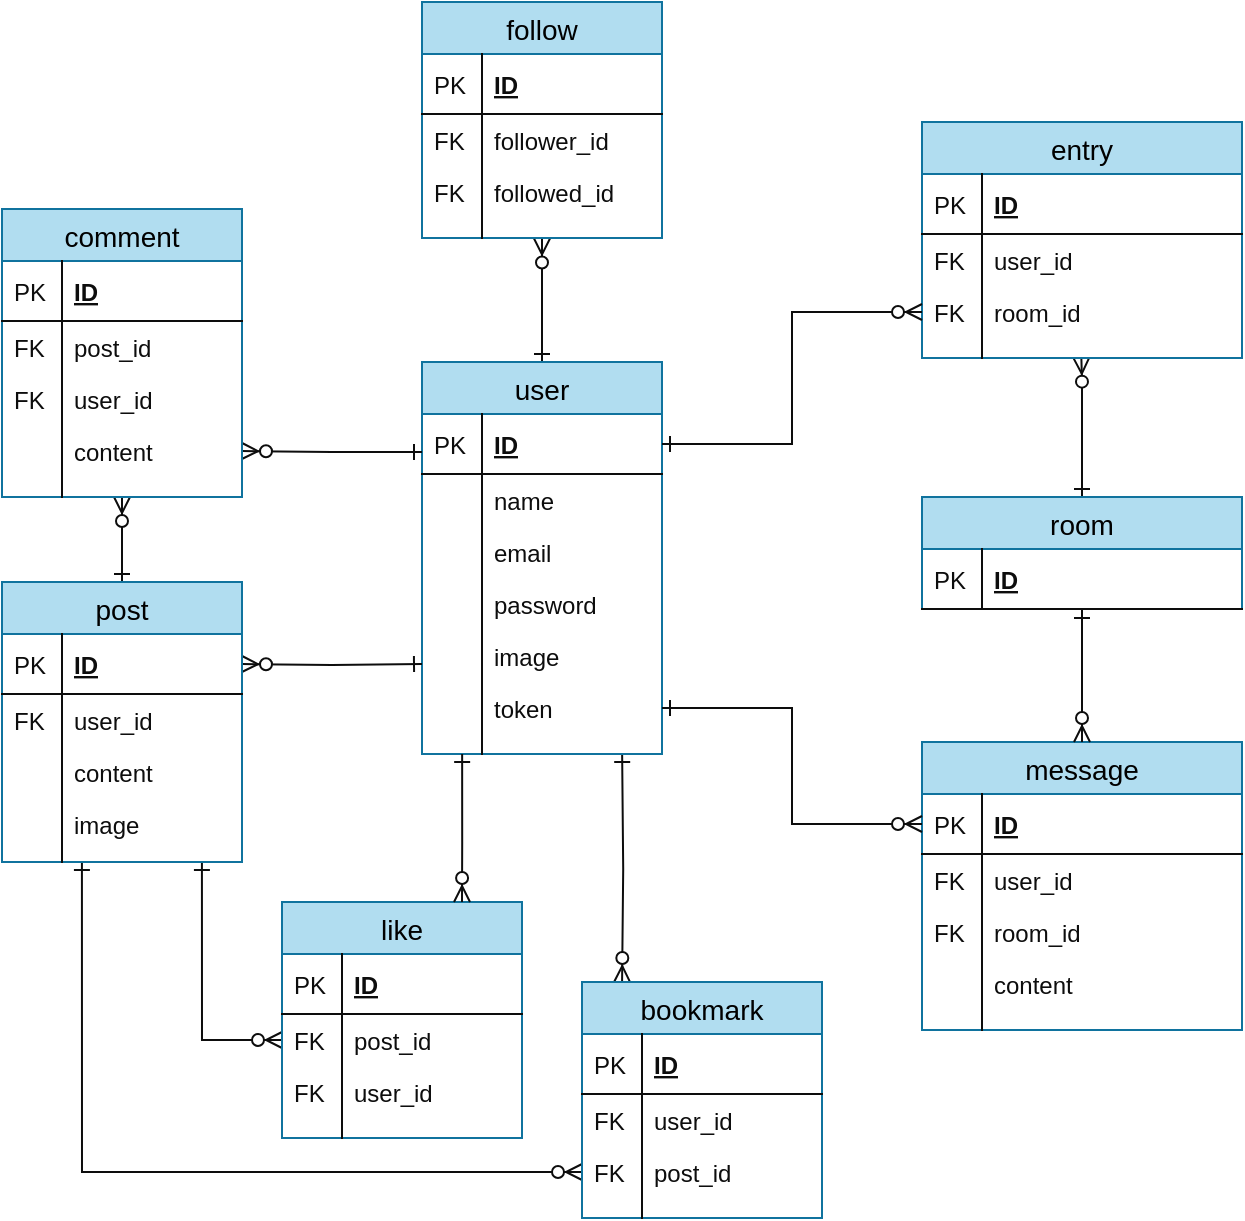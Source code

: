 <mxfile version="13.1.3">
    <diagram id="6hGFLwfOUW9BJ-s0fimq" name="Page-1">
        <mxGraphModel dx="940" dy="745" grid="0" gridSize="10" guides="1" tooltips="1" connect="1" arrows="1" fold="1" page="1" pageScale="1" pageWidth="1169" pageHeight="827" background="#ffffff" math="0" shadow="0">
            <root>
                <mxCell id="0"/>
                <mxCell id="1" parent="0"/>
                <mxCell id="214" style="edgeStyle=orthogonalEdgeStyle;rounded=0;jumpStyle=none;orthogonalLoop=1;jettySize=auto;html=1;shadow=0;startArrow=ERone;startFill=0;endArrow=ERzeroToMany;endFill=1;entryX=0.167;entryY=0;entryDx=0;entryDy=0;entryPerimeter=0;fontColor=#0D0D0D;fillColor=none;labelBackgroundColor=none;strokeColor=#0D0D0D;" parent="1" target="154" edge="1">
                    <mxGeometry relative="1" as="geometry">
                        <mxPoint x="580.0" y="536" as="targetPoint"/>
                        <mxPoint x="580.07" y="486" as="sourcePoint"/>
                        <Array as="points"/>
                    </mxGeometry>
                </mxCell>
                <mxCell id="219" style="edgeStyle=orthogonalEdgeStyle;rounded=0;jumpStyle=none;orthogonalLoop=1;jettySize=auto;html=1;exitX=0.5;exitY=0;exitDx=0;exitDy=0;shadow=0;startArrow=ERone;startFill=0;endArrow=ERzeroToMany;endFill=1;entryX=0.5;entryY=1.023;entryDx=0;entryDy=0;entryPerimeter=0;fontColor=#0D0D0D;fillColor=none;labelBackgroundColor=none;strokeColor=#0D0D0D;" parent="1" source="3" target="170" edge="1">
                    <mxGeometry relative="1" as="geometry">
                        <mxPoint x="539.952" y="200" as="targetPoint"/>
                    </mxGeometry>
                </mxCell>
                <mxCell id="3" value="user" style="swimlane;fontStyle=0;childLayout=stackLayout;horizontal=1;startSize=26;horizontalStack=0;resizeParent=1;resizeParentMax=0;resizeLast=0;collapsible=1;marginBottom=0;align=center;fontSize=14;fillColor=#b1ddf0;labelBackgroundColor=none;strokeColor=#10739e;fontColor=#000000;" parent="1" vertex="1">
                    <mxGeometry x="480" y="290" width="120" height="196" as="geometry"/>
                </mxCell>
                <mxCell id="4" value="ID" style="shape=partialRectangle;top=0;left=0;right=0;bottom=1;align=left;verticalAlign=middle;spacingLeft=34;spacingRight=4;overflow=hidden;rotatable=0;points=[[0,0.5],[1,0.5]];portConstraint=eastwest;dropTarget=0;fontStyle=5;fontSize=12;fillColor=none;labelBackgroundColor=none;strokeColor=#0D0D0D;fontColor=#0D0D0D;" parent="3" vertex="1">
                    <mxGeometry y="26" width="120" height="30" as="geometry"/>
                </mxCell>
                <mxCell id="5" value="PK" style="shape=partialRectangle;top=0;left=0;bottom=0;align=left;verticalAlign=middle;spacingLeft=4;spacingRight=4;overflow=hidden;rotatable=0;points=[];portConstraint=eastwest;part=1;fontSize=12;fillColor=none;labelBackgroundColor=none;strokeColor=#0D0D0D;fontColor=#0D0D0D;" parent="4" vertex="1" connectable="0">
                    <mxGeometry width="30" height="30" as="geometry"/>
                </mxCell>
                <mxCell id="6" value="name" style="shape=partialRectangle;top=0;left=0;right=0;bottom=0;align=left;verticalAlign=top;spacingLeft=34;spacingRight=4;overflow=hidden;rotatable=0;points=[[0,0.5],[1,0.5]];portConstraint=eastwest;dropTarget=0;fontSize=12;fillColor=none;labelBackgroundColor=none;strokeColor=#0D0D0D;fontColor=#0D0D0D;" parent="3" vertex="1">
                    <mxGeometry y="56" width="120" height="26" as="geometry"/>
                </mxCell>
                <mxCell id="7" value="" style="shape=partialRectangle;top=0;left=0;bottom=0;align=left;verticalAlign=top;spacingLeft=4;spacingRight=4;overflow=hidden;rotatable=0;points=[];portConstraint=eastwest;part=1;fontSize=12;fillColor=none;labelBackgroundColor=none;strokeColor=#0D0D0D;fontColor=#0D0D0D;" parent="6" vertex="1" connectable="0">
                    <mxGeometry width="30" height="26" as="geometry"/>
                </mxCell>
                <mxCell id="8" value="email" style="shape=partialRectangle;top=0;left=0;right=0;bottom=0;align=left;verticalAlign=top;spacingLeft=34;spacingRight=4;overflow=hidden;rotatable=0;points=[[0,0.5],[1,0.5]];portConstraint=eastwest;dropTarget=0;fontSize=12;fillColor=none;labelBackgroundColor=none;strokeColor=#0D0D0D;fontColor=#0D0D0D;" parent="3" vertex="1">
                    <mxGeometry y="82" width="120" height="26" as="geometry"/>
                </mxCell>
                <mxCell id="9" value="" style="shape=partialRectangle;top=0;left=0;bottom=0;align=left;verticalAlign=top;spacingLeft=4;spacingRight=4;overflow=hidden;rotatable=0;points=[];portConstraint=eastwest;part=1;fontSize=12;fillColor=none;labelBackgroundColor=none;strokeColor=#0D0D0D;fontColor=#0D0D0D;" parent="8" vertex="1" connectable="0">
                    <mxGeometry width="30" height="26" as="geometry"/>
                </mxCell>
                <mxCell id="10" value="password" style="shape=partialRectangle;top=0;left=0;right=0;bottom=0;align=left;verticalAlign=top;spacingLeft=34;spacingRight=4;overflow=hidden;rotatable=0;points=[[0,0.5],[1,0.5]];portConstraint=eastwest;dropTarget=0;fontSize=12;fillColor=none;labelBackgroundColor=none;strokeColor=#0D0D0D;fontColor=#0D0D0D;" parent="3" vertex="1">
                    <mxGeometry y="108" width="120" height="26" as="geometry"/>
                </mxCell>
                <mxCell id="11" value="" style="shape=partialRectangle;top=0;left=0;bottom=0;align=left;verticalAlign=top;spacingLeft=4;spacingRight=4;overflow=hidden;rotatable=0;points=[];portConstraint=eastwest;part=1;fontSize=12;fillColor=none;labelBackgroundColor=none;strokeColor=#0D0D0D;fontColor=#0D0D0D;" parent="10" vertex="1" connectable="0">
                    <mxGeometry width="30" height="26" as="geometry"/>
                </mxCell>
                <mxCell id="34" value="image" style="shape=partialRectangle;top=0;left=0;right=0;bottom=0;align=left;verticalAlign=top;spacingLeft=34;spacingRight=4;overflow=hidden;rotatable=0;points=[[0,0.5],[1,0.5]];portConstraint=eastwest;dropTarget=0;fontSize=12;fillColor=none;labelBackgroundColor=none;strokeColor=#0D0D0D;fontColor=#0D0D0D;" parent="3" vertex="1">
                    <mxGeometry y="134" width="120" height="26" as="geometry"/>
                </mxCell>
                <mxCell id="35" value="" style="shape=partialRectangle;top=0;left=0;bottom=0;align=left;verticalAlign=top;spacingLeft=4;spacingRight=4;overflow=hidden;rotatable=0;points=[];portConstraint=eastwest;part=1;fontSize=12;fillColor=none;labelBackgroundColor=none;strokeColor=#0D0D0D;fontColor=#0D0D0D;" parent="34" vertex="1" connectable="0">
                    <mxGeometry width="30" height="26" as="geometry"/>
                </mxCell>
                <mxCell id="36" value="token" style="shape=partialRectangle;top=0;left=0;right=0;bottom=0;align=left;verticalAlign=top;spacingLeft=34;spacingRight=4;overflow=hidden;rotatable=0;points=[[0,0.5],[1,0.5]];portConstraint=eastwest;dropTarget=0;fontSize=12;fillColor=none;labelBackgroundColor=none;strokeColor=#0D0D0D;fontColor=#0D0D0D;" parent="3" vertex="1">
                    <mxGeometry y="160" width="120" height="26" as="geometry"/>
                </mxCell>
                <mxCell id="37" value="" style="shape=partialRectangle;top=0;left=0;bottom=0;align=left;verticalAlign=top;spacingLeft=4;spacingRight=4;overflow=hidden;rotatable=0;points=[];portConstraint=eastwest;part=1;fontSize=12;fillColor=none;labelBackgroundColor=none;strokeColor=#0D0D0D;fontColor=#0D0D0D;" parent="36" vertex="1" connectable="0">
                    <mxGeometry width="30" height="26" as="geometry"/>
                </mxCell>
                <mxCell id="12" value="" style="shape=partialRectangle;top=0;left=0;right=0;bottom=0;align=left;verticalAlign=top;spacingLeft=34;spacingRight=4;overflow=hidden;rotatable=0;points=[[0,0.5],[1,0.5]];portConstraint=eastwest;dropTarget=0;fontSize=12;fillColor=none;labelBackgroundColor=none;strokeColor=#0D0D0D;fontColor=#0D0D0D;" parent="3" vertex="1">
                    <mxGeometry y="186" width="120" height="10" as="geometry"/>
                </mxCell>
                <mxCell id="13" value="" style="shape=partialRectangle;top=0;left=0;bottom=0;align=left;verticalAlign=top;spacingLeft=4;spacingRight=4;overflow=hidden;rotatable=0;points=[];portConstraint=eastwest;part=1;fontSize=12;fillColor=none;labelBackgroundColor=none;strokeColor=#0D0D0D;fontColor=#0D0D0D;" parent="12" vertex="1" connectable="0">
                    <mxGeometry width="30" height="10" as="geometry"/>
                </mxCell>
                <mxCell id="207" style="edgeStyle=orthogonalEdgeStyle;rounded=0;jumpStyle=none;orthogonalLoop=1;jettySize=auto;html=1;entryX=1;entryY=0.5;entryDx=0;entryDy=0;shadow=0;startArrow=ERone;startFill=0;endArrow=ERzeroToMany;endFill=1;fontColor=#0D0D0D;fillColor=none;labelBackgroundColor=none;strokeColor=#0D0D0D;" parent="1" target="87" edge="1">
                    <mxGeometry relative="1" as="geometry">
                        <mxPoint x="480" y="441" as="sourcePoint"/>
                    </mxGeometry>
                </mxCell>
                <mxCell id="209" style="edgeStyle=orthogonalEdgeStyle;rounded=0;jumpStyle=none;orthogonalLoop=1;jettySize=auto;html=1;shadow=0;startArrow=ERone;startFill=0;endArrow=ERzeroToMany;endFill=1;entryX=1;entryY=0.5;entryDx=0;entryDy=0;fontColor=#0D0D0D;fillColor=none;labelBackgroundColor=none;strokeColor=#0D0D0D;" parent="1" target="225" edge="1">
                    <mxGeometry relative="1" as="geometry">
                        <mxPoint x="480" y="335" as="sourcePoint"/>
                        <mxPoint x="420" y="335" as="targetPoint"/>
                        <Array as="points">
                            <mxPoint x="435" y="335"/>
                        </Array>
                    </mxGeometry>
                </mxCell>
                <mxCell id="211" style="edgeStyle=orthogonalEdgeStyle;rounded=0;jumpStyle=none;orthogonalLoop=1;jettySize=auto;html=1;shadow=0;startArrow=ERone;startFill=0;endArrow=ERzeroToMany;endFill=1;exitX=0.833;exitY=1;exitDx=0;exitDy=0;exitPerimeter=0;fontColor=#0D0D0D;fillColor=none;labelBackgroundColor=none;strokeColor=#0D0D0D;" parent="1" source="95" target="148" edge="1">
                    <mxGeometry relative="1" as="geometry">
                        <mxPoint x="350.0" y="550" as="sourcePoint"/>
                        <mxPoint x="402" y="639" as="targetPoint"/>
                        <Array as="points">
                            <mxPoint x="370" y="629"/>
                        </Array>
                    </mxGeometry>
                </mxCell>
                <mxCell id="212" style="edgeStyle=orthogonalEdgeStyle;rounded=0;jumpStyle=none;orthogonalLoop=1;jettySize=auto;html=1;shadow=0;startArrow=ERone;startFill=0;endArrow=ERzeroToMany;endFill=1;exitX=0.333;exitY=1;exitDx=0;exitDy=0;exitPerimeter=0;fontColor=#0D0D0D;fillColor=none;labelBackgroundColor=none;strokeColor=#0D0D0D;" parent="1" source="95" target="157" edge="1">
                    <mxGeometry relative="1" as="geometry">
                        <mxPoint x="260.0" y="540" as="sourcePoint"/>
                        <mxPoint x="260" y="750" as="targetPoint"/>
                        <Array as="points">
                            <mxPoint x="310" y="695"/>
                        </Array>
                    </mxGeometry>
                </mxCell>
                <mxCell id="154" value="bookmark" style="swimlane;fontStyle=0;childLayout=stackLayout;horizontal=1;startSize=26;horizontalStack=0;resizeParent=1;resizeParentMax=0;resizeLast=0;collapsible=1;marginBottom=0;align=center;fontSize=14;fillColor=#b1ddf0;labelBackgroundColor=none;strokeColor=#10739e;fontColor=#000000;" parent="1" vertex="1">
                    <mxGeometry x="560" y="600" width="120" height="118" as="geometry"/>
                </mxCell>
                <mxCell id="155" value="ID" style="shape=partialRectangle;top=0;left=0;right=0;bottom=1;align=left;verticalAlign=middle;spacingLeft=34;spacingRight=4;overflow=hidden;rotatable=0;points=[[0,0.5],[1,0.5]];portConstraint=eastwest;dropTarget=0;fontStyle=5;fontSize=12;fillColor=none;labelBackgroundColor=none;strokeColor=#0D0D0D;fontColor=#0D0D0D;" parent="154" vertex="1">
                    <mxGeometry y="26" width="120" height="30" as="geometry"/>
                </mxCell>
                <mxCell id="156" value="PK" style="shape=partialRectangle;top=0;left=0;bottom=0;align=left;verticalAlign=middle;spacingLeft=4;spacingRight=4;overflow=hidden;rotatable=0;points=[];portConstraint=eastwest;part=1;fontSize=12;fillColor=none;labelBackgroundColor=none;strokeColor=#0D0D0D;fontColor=#0D0D0D;" parent="155" vertex="1" connectable="0">
                    <mxGeometry width="30" height="30" as="geometry"/>
                </mxCell>
                <mxCell id="159" value="user_id" style="shape=partialRectangle;top=0;left=0;right=0;bottom=0;align=left;verticalAlign=top;spacingLeft=34;spacingRight=4;overflow=hidden;rotatable=0;points=[[0,0.5],[1,0.5]];portConstraint=eastwest;dropTarget=0;fontSize=12;fillColor=none;labelBackgroundColor=none;strokeColor=#0D0D0D;fontColor=#0D0D0D;" parent="154" vertex="1">
                    <mxGeometry y="56" width="120" height="26" as="geometry"/>
                </mxCell>
                <mxCell id="160" value="FK" style="shape=partialRectangle;top=0;left=0;bottom=0;align=left;verticalAlign=top;spacingLeft=4;spacingRight=4;overflow=hidden;rotatable=0;points=[];portConstraint=eastwest;part=1;fontSize=12;fillColor=none;labelBackgroundColor=none;strokeColor=#0D0D0D;fontColor=#0D0D0D;" parent="159" vertex="1" connectable="0">
                    <mxGeometry width="30" height="26" as="geometry"/>
                </mxCell>
                <mxCell id="157" value="post_id" style="shape=partialRectangle;top=0;left=0;right=0;bottom=0;align=left;verticalAlign=top;spacingLeft=34;spacingRight=4;overflow=hidden;rotatable=0;points=[[0,0.5],[1,0.5]];portConstraint=eastwest;dropTarget=0;fontSize=12;fillColor=none;labelBackgroundColor=none;strokeColor=#0D0D0D;fontColor=#0D0D0D;" parent="154" vertex="1">
                    <mxGeometry y="82" width="120" height="26" as="geometry"/>
                </mxCell>
                <mxCell id="158" value="FK" style="shape=partialRectangle;top=0;left=0;bottom=0;align=left;verticalAlign=top;spacingLeft=4;spacingRight=4;overflow=hidden;rotatable=0;points=[];portConstraint=eastwest;part=1;fontSize=12;fillColor=none;labelBackgroundColor=none;strokeColor=#0D0D0D;fontColor=#0D0D0D;" parent="157" vertex="1" connectable="0">
                    <mxGeometry width="30" height="26" as="geometry"/>
                </mxCell>
                <mxCell id="161" value="" style="shape=partialRectangle;top=0;left=0;right=0;bottom=0;align=left;verticalAlign=top;spacingLeft=34;spacingRight=4;overflow=hidden;rotatable=0;points=[[0,0.5],[1,0.5]];portConstraint=eastwest;dropTarget=0;fontSize=12;fillColor=none;labelBackgroundColor=none;strokeColor=#0D0D0D;fontColor=#0D0D0D;" parent="154" vertex="1">
                    <mxGeometry y="108" width="120" height="10" as="geometry"/>
                </mxCell>
                <mxCell id="162" value="" style="shape=partialRectangle;top=0;left=0;bottom=0;align=left;verticalAlign=top;spacingLeft=4;spacingRight=4;overflow=hidden;rotatable=0;points=[];portConstraint=eastwest;part=1;fontSize=12;fillColor=none;labelBackgroundColor=none;strokeColor=#0D0D0D;fontColor=#0D0D0D;" parent="161" vertex="1" connectable="0">
                    <mxGeometry width="30" height="10" as="geometry"/>
                </mxCell>
                <mxCell id="145" value="like" style="swimlane;fontStyle=0;childLayout=stackLayout;horizontal=1;startSize=26;horizontalStack=0;resizeParent=1;resizeParentMax=0;resizeLast=0;collapsible=1;marginBottom=0;align=center;fontSize=14;fillColor=#b1ddf0;labelBackgroundColor=none;strokeColor=#10739e;fontColor=#000000;" parent="1" vertex="1">
                    <mxGeometry x="410" y="560" width="120" height="118" as="geometry"/>
                </mxCell>
                <mxCell id="146" value="ID" style="shape=partialRectangle;top=0;left=0;right=0;bottom=1;align=left;verticalAlign=middle;spacingLeft=34;spacingRight=4;overflow=hidden;rotatable=0;points=[[0,0.5],[1,0.5]];portConstraint=eastwest;dropTarget=0;fontStyle=5;fontSize=12;fillColor=none;labelBackgroundColor=none;strokeColor=#0D0D0D;fontColor=#0D0D0D;" parent="145" vertex="1">
                    <mxGeometry y="26" width="120" height="30" as="geometry"/>
                </mxCell>
                <mxCell id="147" value="PK" style="shape=partialRectangle;top=0;left=0;bottom=0;align=left;verticalAlign=middle;spacingLeft=4;spacingRight=4;overflow=hidden;rotatable=0;points=[];portConstraint=eastwest;part=1;fontSize=12;fillColor=none;labelBackgroundColor=none;strokeColor=#0D0D0D;fontColor=#0D0D0D;" parent="146" vertex="1" connectable="0">
                    <mxGeometry width="30" height="30" as="geometry"/>
                </mxCell>
                <mxCell id="148" value="post_id" style="shape=partialRectangle;top=0;left=0;right=0;bottom=0;align=left;verticalAlign=top;spacingLeft=34;spacingRight=4;overflow=hidden;rotatable=0;points=[[0,0.5],[1,0.5]];portConstraint=eastwest;dropTarget=0;fontSize=12;fillColor=none;labelBackgroundColor=none;strokeColor=#0D0D0D;fontColor=#0D0D0D;" parent="145" vertex="1">
                    <mxGeometry y="56" width="120" height="26" as="geometry"/>
                </mxCell>
                <mxCell id="149" value="FK" style="shape=partialRectangle;top=0;left=0;bottom=0;align=left;verticalAlign=top;spacingLeft=4;spacingRight=4;overflow=hidden;rotatable=0;points=[];portConstraint=eastwest;part=1;fontSize=12;fillColor=none;labelBackgroundColor=none;strokeColor=#0D0D0D;fontColor=#0D0D0D;" parent="148" vertex="1" connectable="0">
                    <mxGeometry width="30" height="26" as="geometry"/>
                </mxCell>
                <mxCell id="150" value="user_id" style="shape=partialRectangle;top=0;left=0;right=0;bottom=0;align=left;verticalAlign=top;spacingLeft=34;spacingRight=4;overflow=hidden;rotatable=0;points=[[0,0.5],[1,0.5]];portConstraint=eastwest;dropTarget=0;fontSize=12;fillColor=none;labelBackgroundColor=none;strokeColor=#0D0D0D;fontColor=#0D0D0D;" parent="145" vertex="1">
                    <mxGeometry y="82" width="120" height="26" as="geometry"/>
                </mxCell>
                <mxCell id="151" value="FK" style="shape=partialRectangle;top=0;left=0;bottom=0;align=left;verticalAlign=top;spacingLeft=4;spacingRight=4;overflow=hidden;rotatable=0;points=[];portConstraint=eastwest;part=1;fontSize=12;fillColor=none;labelBackgroundColor=none;strokeColor=#0D0D0D;fontColor=#0D0D0D;" parent="150" vertex="1" connectable="0">
                    <mxGeometry width="30" height="26" as="geometry"/>
                </mxCell>
                <mxCell id="152" value="" style="shape=partialRectangle;top=0;left=0;right=0;bottom=0;align=left;verticalAlign=top;spacingLeft=34;spacingRight=4;overflow=hidden;rotatable=0;points=[[0,0.5],[1,0.5]];portConstraint=eastwest;dropTarget=0;fontSize=12;fillColor=none;labelBackgroundColor=none;strokeColor=#0D0D0D;fontColor=#0D0D0D;" parent="145" vertex="1">
                    <mxGeometry y="108" width="120" height="10" as="geometry"/>
                </mxCell>
                <mxCell id="153" value="" style="shape=partialRectangle;top=0;left=0;bottom=0;align=left;verticalAlign=top;spacingLeft=4;spacingRight=4;overflow=hidden;rotatable=0;points=[];portConstraint=eastwest;part=1;fontSize=12;fillColor=none;labelBackgroundColor=none;strokeColor=#0D0D0D;fontColor=#0D0D0D;" parent="152" vertex="1" connectable="0">
                    <mxGeometry width="30" height="10" as="geometry"/>
                </mxCell>
                <mxCell id="215" style="edgeStyle=orthogonalEdgeStyle;rounded=0;jumpStyle=none;orthogonalLoop=1;jettySize=auto;html=1;exitX=0.5;exitY=1;exitDx=0;exitDy=0;shadow=0;startArrow=ERone;startFill=0;endArrow=ERzeroToMany;endFill=1;fontColor=#0D0D0D;fillColor=none;labelBackgroundColor=none;strokeColor=#0D0D0D;" parent="1" edge="1">
                    <mxGeometry relative="1" as="geometry">
                        <mxPoint x="500.0" y="560" as="targetPoint"/>
                        <mxPoint x="500.07" y="486" as="sourcePoint"/>
                        <Array as="points">
                            <mxPoint x="500.07" y="530"/>
                            <mxPoint x="500.07" y="530"/>
                        </Array>
                    </mxGeometry>
                </mxCell>
                <mxCell id="220" style="edgeStyle=orthogonalEdgeStyle;rounded=0;jumpStyle=none;orthogonalLoop=1;jettySize=auto;html=1;exitX=0.5;exitY=0;exitDx=0;exitDy=0;entryX=0.5;entryY=1;entryDx=0;entryDy=0;shadow=0;startArrow=ERone;startFill=0;endArrow=ERzeroToMany;endFill=1;fontColor=#0D0D0D;fillColor=none;labelBackgroundColor=none;strokeColor=#0D0D0D;" parent="1" source="86" target="132" edge="1">
                    <mxGeometry relative="1" as="geometry"/>
                </mxCell>
                <mxCell id="86" value="post" style="swimlane;fontStyle=0;childLayout=stackLayout;horizontal=1;startSize=26;horizontalStack=0;resizeParent=1;resizeParentMax=0;resizeLast=0;collapsible=1;marginBottom=0;align=center;fontSize=14;fillColor=#b1ddf0;labelBackgroundColor=none;strokeColor=#10739e;fontColor=#000000;" parent="1" vertex="1">
                    <mxGeometry x="270" y="400" width="120" height="140" as="geometry"/>
                </mxCell>
                <mxCell id="87" value="ID" style="shape=partialRectangle;top=0;left=0;right=0;bottom=1;align=left;verticalAlign=middle;spacingLeft=34;spacingRight=4;overflow=hidden;rotatable=0;points=[[0,0.5],[1,0.5]];portConstraint=eastwest;dropTarget=0;fontStyle=5;fontSize=12;fillColor=none;labelBackgroundColor=none;strokeColor=#0D0D0D;fontColor=#0D0D0D;" parent="86" vertex="1">
                    <mxGeometry y="26" width="120" height="30" as="geometry"/>
                </mxCell>
                <mxCell id="88" value="PK" style="shape=partialRectangle;top=0;left=0;bottom=0;align=left;verticalAlign=middle;spacingLeft=4;spacingRight=4;overflow=hidden;rotatable=0;points=[];portConstraint=eastwest;part=1;fontSize=12;fillColor=none;labelBackgroundColor=none;strokeColor=#0D0D0D;fontColor=#0D0D0D;" parent="87" vertex="1" connectable="0">
                    <mxGeometry width="30" height="30" as="geometry"/>
                </mxCell>
                <mxCell id="91" value="user_id" style="shape=partialRectangle;top=0;left=0;right=0;bottom=0;align=left;verticalAlign=top;spacingLeft=34;spacingRight=4;overflow=hidden;rotatable=0;points=[[0,0.5],[1,0.5]];portConstraint=eastwest;dropTarget=0;fontSize=12;fillColor=none;labelBackgroundColor=none;strokeColor=#0D0D0D;fontColor=#0D0D0D;" parent="86" vertex="1">
                    <mxGeometry y="56" width="120" height="26" as="geometry"/>
                </mxCell>
                <mxCell id="92" value="FK" style="shape=partialRectangle;top=0;left=0;bottom=0;align=left;verticalAlign=top;spacingLeft=4;spacingRight=4;overflow=hidden;rotatable=0;points=[];portConstraint=eastwest;part=1;fontSize=12;fillColor=none;labelBackgroundColor=none;strokeColor=#0D0D0D;fontColor=#0D0D0D;" parent="91" vertex="1" connectable="0">
                    <mxGeometry width="30" height="26" as="geometry"/>
                </mxCell>
                <mxCell id="141" value="content" style="shape=partialRectangle;top=0;left=0;right=0;bottom=0;align=left;verticalAlign=top;spacingLeft=34;spacingRight=4;overflow=hidden;rotatable=0;points=[[0,0.5],[1,0.5]];portConstraint=eastwest;dropTarget=0;fontSize=12;fillColor=none;labelBackgroundColor=none;strokeColor=#0D0D0D;fontColor=#0D0D0D;" parent="86" vertex="1">
                    <mxGeometry y="82" width="120" height="26" as="geometry"/>
                </mxCell>
                <mxCell id="142" value="" style="shape=partialRectangle;top=0;left=0;bottom=0;align=left;verticalAlign=top;spacingLeft=4;spacingRight=4;overflow=hidden;rotatable=0;points=[];portConstraint=eastwest;part=1;fontSize=12;fillColor=none;labelBackgroundColor=none;strokeColor=#0D0D0D;fontColor=#0D0D0D;" parent="141" vertex="1" connectable="0">
                    <mxGeometry width="30" height="26" as="geometry"/>
                </mxCell>
                <mxCell id="89" value="image" style="shape=partialRectangle;top=0;left=0;right=0;bottom=0;align=left;verticalAlign=top;spacingLeft=34;spacingRight=4;overflow=hidden;rotatable=0;points=[[0,0.5],[1,0.5]];portConstraint=eastwest;dropTarget=0;fontSize=12;fillColor=none;labelBackgroundColor=none;strokeColor=#0D0D0D;fontColor=#0D0D0D;" parent="86" vertex="1">
                    <mxGeometry y="108" width="120" height="26" as="geometry"/>
                </mxCell>
                <mxCell id="90" value="" style="shape=partialRectangle;top=0;left=0;bottom=0;align=left;verticalAlign=top;spacingLeft=4;spacingRight=4;overflow=hidden;rotatable=0;points=[];portConstraint=eastwest;part=1;fontSize=12;fillColor=none;labelBackgroundColor=none;strokeColor=#0D0D0D;fontColor=#0D0D0D;" parent="89" vertex="1" connectable="0">
                    <mxGeometry width="30" height="26" as="geometry"/>
                </mxCell>
                <mxCell id="95" value="" style="shape=partialRectangle;top=0;left=0;right=0;bottom=0;align=left;verticalAlign=top;spacingLeft=34;spacingRight=4;overflow=hidden;rotatable=0;points=[[0,0.5],[1,0.5]];portConstraint=eastwest;dropTarget=0;fontSize=12;fillColor=none;labelBackgroundColor=none;strokeColor=#0D0D0D;fontColor=#0D0D0D;" parent="86" vertex="1">
                    <mxGeometry y="134" width="120" height="6" as="geometry"/>
                </mxCell>
                <mxCell id="96" value="" style="shape=partialRectangle;top=0;left=0;bottom=0;align=left;verticalAlign=top;spacingLeft=4;spacingRight=4;overflow=hidden;rotatable=0;points=[];portConstraint=eastwest;part=1;fontSize=12;fillColor=none;labelBackgroundColor=none;strokeColor=#0D0D0D;fontColor=#0D0D0D;" parent="95" vertex="1" connectable="0">
                    <mxGeometry width="30" height="6" as="geometry"/>
                </mxCell>
                <mxCell id="221" style="edgeStyle=orthogonalEdgeStyle;rounded=0;jumpStyle=none;orthogonalLoop=1;jettySize=auto;html=1;shadow=0;startArrow=ERone;startFill=0;endArrow=ERzeroToMany;endFill=1;entryX=0.498;entryY=0.983;entryDx=0;entryDy=0;entryPerimeter=0;fontColor=#0D0D0D;fillColor=none;labelBackgroundColor=none;strokeColor=#0D0D0D;" parent="1" source="75" target="62" edge="1">
                    <mxGeometry relative="1" as="geometry">
                        <mxPoint x="810" y="290" as="targetPoint"/>
                        <Array as="points">
                            <mxPoint x="810" y="300"/>
                            <mxPoint x="810" y="300"/>
                        </Array>
                    </mxGeometry>
                </mxCell>
                <mxCell id="53" value="entry" style="swimlane;fontStyle=0;childLayout=stackLayout;horizontal=1;startSize=26;horizontalStack=0;resizeParent=1;resizeParentMax=0;resizeLast=0;collapsible=1;marginBottom=0;align=center;fontSize=14;fillColor=#b1ddf0;labelBackgroundColor=none;strokeColor=#10739e;fontColor=#000000;" parent="1" vertex="1">
                    <mxGeometry x="730" y="170" width="160" height="118" as="geometry"/>
                </mxCell>
                <mxCell id="54" value="ID" style="shape=partialRectangle;top=0;left=0;right=0;bottom=1;align=left;verticalAlign=middle;spacingLeft=34;spacingRight=4;overflow=hidden;rotatable=0;points=[[0,0.5],[1,0.5]];portConstraint=eastwest;dropTarget=0;fontStyle=5;fontSize=12;fillColor=none;labelBackgroundColor=none;strokeColor=#0D0D0D;fontColor=#0D0D0D;" parent="53" vertex="1">
                    <mxGeometry y="26" width="160" height="30" as="geometry"/>
                </mxCell>
                <mxCell id="55" value="PK" style="shape=partialRectangle;top=0;left=0;bottom=0;align=left;verticalAlign=middle;spacingLeft=4;spacingRight=4;overflow=hidden;rotatable=0;points=[];portConstraint=eastwest;part=1;fontSize=12;fillColor=none;labelBackgroundColor=none;strokeColor=#0D0D0D;fontColor=#0D0D0D;" parent="54" vertex="1" connectable="0">
                    <mxGeometry width="30" height="30" as="geometry"/>
                </mxCell>
                <mxCell id="56" value="user_id" style="shape=partialRectangle;top=0;left=0;right=0;bottom=0;align=left;verticalAlign=top;spacingLeft=34;spacingRight=4;overflow=hidden;rotatable=0;points=[[0,0.5],[1,0.5]];portConstraint=eastwest;dropTarget=0;fontSize=12;fillColor=none;labelBackgroundColor=none;strokeColor=#0D0D0D;fontColor=#0D0D0D;" parent="53" vertex="1">
                    <mxGeometry y="56" width="160" height="26" as="geometry"/>
                </mxCell>
                <mxCell id="57" value="FK" style="shape=partialRectangle;top=0;left=0;bottom=0;align=left;verticalAlign=top;spacingLeft=4;spacingRight=4;overflow=hidden;rotatable=0;points=[];portConstraint=eastwest;part=1;fontSize=12;fillColor=none;labelBackgroundColor=none;strokeColor=#0D0D0D;fontColor=#0D0D0D;" parent="56" vertex="1" connectable="0">
                    <mxGeometry width="30" height="26" as="geometry"/>
                </mxCell>
                <mxCell id="58" value="room_id" style="shape=partialRectangle;top=0;left=0;right=0;bottom=0;align=left;verticalAlign=top;spacingLeft=34;spacingRight=4;overflow=hidden;rotatable=0;points=[[0,0.5],[1,0.5]];portConstraint=eastwest;dropTarget=0;fontSize=12;fillColor=none;labelBackgroundColor=none;strokeColor=#0D0D0D;fontColor=#0D0D0D;" parent="53" vertex="1">
                    <mxGeometry y="82" width="160" height="26" as="geometry"/>
                </mxCell>
                <mxCell id="59" value="FK" style="shape=partialRectangle;top=0;left=0;bottom=0;align=left;verticalAlign=top;spacingLeft=4;spacingRight=4;overflow=hidden;rotatable=0;points=[];portConstraint=eastwest;part=1;fontSize=12;fillColor=none;labelBackgroundColor=none;strokeColor=#0D0D0D;fontColor=#0D0D0D;" parent="58" vertex="1" connectable="0">
                    <mxGeometry width="30" height="26" as="geometry"/>
                </mxCell>
                <mxCell id="62" value="" style="shape=partialRectangle;top=0;left=0;right=0;bottom=0;align=left;verticalAlign=top;spacingLeft=34;spacingRight=4;overflow=hidden;rotatable=0;points=[[0,0.5],[1,0.5]];portConstraint=eastwest;dropTarget=0;fontSize=12;fillColor=none;labelBackgroundColor=none;strokeColor=#0D0D0D;fontColor=#0D0D0D;" parent="53" vertex="1">
                    <mxGeometry y="108" width="160" height="10" as="geometry"/>
                </mxCell>
                <mxCell id="63" value="" style="shape=partialRectangle;top=0;left=0;bottom=0;align=left;verticalAlign=top;spacingLeft=4;spacingRight=4;overflow=hidden;rotatable=0;points=[];portConstraint=eastwest;part=1;fontSize=12;fillColor=none;labelBackgroundColor=none;strokeColor=#0D0D0D;fontColor=#0D0D0D;" parent="62" vertex="1" connectable="0">
                    <mxGeometry width="30" height="10" as="geometry"/>
                </mxCell>
                <mxCell id="64" value="message" style="swimlane;fontStyle=0;childLayout=stackLayout;horizontal=1;startSize=26;horizontalStack=0;resizeParent=1;resizeParentMax=0;resizeLast=0;collapsible=1;marginBottom=0;align=center;fontSize=14;fillColor=#b1ddf0;labelBackgroundColor=none;strokeColor=#10739e;fontColor=#000000;" parent="1" vertex="1">
                    <mxGeometry x="730" y="480" width="160" height="144" as="geometry"/>
                </mxCell>
                <mxCell id="65" value="ID" style="shape=partialRectangle;top=0;left=0;right=0;bottom=1;align=left;verticalAlign=middle;spacingLeft=34;spacingRight=4;overflow=hidden;rotatable=0;points=[[0,0.5],[1,0.5]];portConstraint=eastwest;dropTarget=0;fontStyle=5;fontSize=12;fillColor=none;labelBackgroundColor=none;strokeColor=#0D0D0D;fontColor=#0D0D0D;" parent="64" vertex="1">
                    <mxGeometry y="26" width="160" height="30" as="geometry"/>
                </mxCell>
                <mxCell id="66" value="PK" style="shape=partialRectangle;top=0;left=0;bottom=0;align=left;verticalAlign=middle;spacingLeft=4;spacingRight=4;overflow=hidden;rotatable=0;points=[];portConstraint=eastwest;part=1;fontSize=12;fillColor=none;labelBackgroundColor=none;strokeColor=#0D0D0D;fontColor=#0D0D0D;" parent="65" vertex="1" connectable="0">
                    <mxGeometry width="30" height="30" as="geometry"/>
                </mxCell>
                <mxCell id="67" value="user_id" style="shape=partialRectangle;top=0;left=0;right=0;bottom=0;align=left;verticalAlign=top;spacingLeft=34;spacingRight=4;overflow=hidden;rotatable=0;points=[[0,0.5],[1,0.5]];portConstraint=eastwest;dropTarget=0;fontSize=12;fillColor=none;labelBackgroundColor=none;strokeColor=#0D0D0D;fontColor=#0D0D0D;" parent="64" vertex="1">
                    <mxGeometry y="56" width="160" height="26" as="geometry"/>
                </mxCell>
                <mxCell id="68" value="FK" style="shape=partialRectangle;top=0;left=0;bottom=0;align=left;verticalAlign=top;spacingLeft=4;spacingRight=4;overflow=hidden;rotatable=0;points=[];portConstraint=eastwest;part=1;fontSize=12;fillColor=none;labelBackgroundColor=none;strokeColor=#0D0D0D;fontColor=#0D0D0D;" parent="67" vertex="1" connectable="0">
                    <mxGeometry width="30" height="26" as="geometry"/>
                </mxCell>
                <mxCell id="69" value="room_id" style="shape=partialRectangle;top=0;left=0;right=0;bottom=0;align=left;verticalAlign=top;spacingLeft=34;spacingRight=4;overflow=hidden;rotatable=0;points=[[0,0.5],[1,0.5]];portConstraint=eastwest;dropTarget=0;fontSize=12;fillColor=none;labelBackgroundColor=none;strokeColor=#0D0D0D;fontColor=#0D0D0D;" parent="64" vertex="1">
                    <mxGeometry y="82" width="160" height="26" as="geometry"/>
                </mxCell>
                <mxCell id="70" value="FK" style="shape=partialRectangle;top=0;left=0;bottom=0;align=left;verticalAlign=top;spacingLeft=4;spacingRight=4;overflow=hidden;rotatable=0;points=[];portConstraint=eastwest;part=1;fontSize=12;fillColor=none;labelBackgroundColor=none;strokeColor=#0D0D0D;fontColor=#0D0D0D;" parent="69" vertex="1" connectable="0">
                    <mxGeometry width="30" height="26" as="geometry"/>
                </mxCell>
                <mxCell id="71" value="content" style="shape=partialRectangle;top=0;left=0;right=0;bottom=0;align=left;verticalAlign=top;spacingLeft=34;spacingRight=4;overflow=hidden;rotatable=0;points=[[0,0.5],[1,0.5]];portConstraint=eastwest;dropTarget=0;fontSize=12;fillColor=none;labelBackgroundColor=none;strokeColor=#0D0D0D;fontColor=#0D0D0D;" parent="64" vertex="1">
                    <mxGeometry y="108" width="160" height="26" as="geometry"/>
                </mxCell>
                <mxCell id="72" value="" style="shape=partialRectangle;top=0;left=0;bottom=0;align=left;verticalAlign=top;spacingLeft=4;spacingRight=4;overflow=hidden;rotatable=0;points=[];portConstraint=eastwest;part=1;fontSize=12;fillColor=none;labelBackgroundColor=none;strokeColor=#0D0D0D;fontColor=#0D0D0D;" parent="71" vertex="1" connectable="0">
                    <mxGeometry width="30" height="26" as="geometry"/>
                </mxCell>
                <mxCell id="73" value="" style="shape=partialRectangle;top=0;left=0;right=0;bottom=0;align=left;verticalAlign=top;spacingLeft=34;spacingRight=4;overflow=hidden;rotatable=0;points=[[0,0.5],[1,0.5]];portConstraint=eastwest;dropTarget=0;fontSize=12;fillColor=none;labelBackgroundColor=none;strokeColor=#0D0D0D;fontColor=#0D0D0D;" parent="64" vertex="1">
                    <mxGeometry y="134" width="160" height="10" as="geometry"/>
                </mxCell>
                <mxCell id="74" value="" style="shape=partialRectangle;top=0;left=0;bottom=0;align=left;verticalAlign=top;spacingLeft=4;spacingRight=4;overflow=hidden;rotatable=0;points=[];portConstraint=eastwest;part=1;fontSize=12;fillColor=none;labelBackgroundColor=none;strokeColor=#0D0D0D;fontColor=#0D0D0D;" parent="73" vertex="1" connectable="0">
                    <mxGeometry width="30" height="10" as="geometry"/>
                </mxCell>
                <mxCell id="216" style="edgeStyle=orthogonalEdgeStyle;rounded=0;jumpStyle=none;orthogonalLoop=1;jettySize=auto;html=1;exitX=1;exitY=0.5;exitDx=0;exitDy=0;entryX=0;entryY=0.5;entryDx=0;entryDy=0;shadow=0;startArrow=ERone;startFill=0;endArrow=ERzeroToMany;endFill=1;fontColor=#0D0D0D;fillColor=none;labelBackgroundColor=none;strokeColor=#0D0D0D;" parent="1" source="36" target="65" edge="1">
                    <mxGeometry relative="1" as="geometry"/>
                </mxCell>
                <mxCell id="217" style="edgeStyle=orthogonalEdgeStyle;rounded=0;jumpStyle=none;orthogonalLoop=1;jettySize=auto;html=1;exitX=1;exitY=0.5;exitDx=0;exitDy=0;shadow=0;startArrow=ERone;startFill=0;endArrow=ERzeroToMany;endFill=1;fontColor=#0D0D0D;fillColor=none;labelBackgroundColor=none;strokeColor=#0D0D0D;" parent="1" source="4" target="58" edge="1">
                    <mxGeometry relative="1" as="geometry"/>
                </mxCell>
                <mxCell id="224" style="edgeStyle=orthogonalEdgeStyle;rounded=0;jumpStyle=none;orthogonalLoop=1;jettySize=auto;html=1;shadow=0;startArrow=ERone;startFill=0;endArrow=ERzeroToMany;endFill=1;entryX=0.5;entryY=0;entryDx=0;entryDy=0;fontColor=#0D0D0D;fillColor=none;labelBackgroundColor=none;strokeColor=#0D0D0D;" parent="1" target="64" edge="1">
                    <mxGeometry relative="1" as="geometry">
                        <mxPoint x="809.9" y="474" as="targetPoint"/>
                        <mxPoint x="810" y="414" as="sourcePoint"/>
                        <Array as="points">
                            <mxPoint x="810" y="420"/>
                            <mxPoint x="810" y="420"/>
                        </Array>
                    </mxGeometry>
                </mxCell>
                <mxCell id="163" value="follow" style="swimlane;fontStyle=0;childLayout=stackLayout;horizontal=1;startSize=26;horizontalStack=0;resizeParent=1;resizeParentMax=0;resizeLast=0;collapsible=1;marginBottom=0;align=center;fontSize=14;fillColor=#b1ddf0;labelBackgroundColor=none;strokeColor=#10739e;fontColor=#000000;" parent="1" vertex="1">
                    <mxGeometry x="480" y="110" width="120" height="118" as="geometry"/>
                </mxCell>
                <mxCell id="164" value="ID" style="shape=partialRectangle;top=0;left=0;right=0;bottom=1;align=left;verticalAlign=middle;spacingLeft=34;spacingRight=4;overflow=hidden;rotatable=0;points=[[0,0.5],[1,0.5]];portConstraint=eastwest;dropTarget=0;fontStyle=5;fontSize=12;fillColor=none;labelBackgroundColor=none;strokeColor=#0D0D0D;fontColor=#0D0D0D;" parent="163" vertex="1">
                    <mxGeometry y="26" width="120" height="30" as="geometry"/>
                </mxCell>
                <mxCell id="165" value="PK" style="shape=partialRectangle;top=0;left=0;bottom=0;align=left;verticalAlign=middle;spacingLeft=4;spacingRight=4;overflow=hidden;rotatable=0;points=[];portConstraint=eastwest;part=1;fontSize=12;fillColor=none;labelBackgroundColor=none;strokeColor=#0D0D0D;fontColor=#0D0D0D;" parent="164" vertex="1" connectable="0">
                    <mxGeometry width="30" height="30" as="geometry"/>
                </mxCell>
                <mxCell id="166" value="follower_id" style="shape=partialRectangle;top=0;left=0;right=0;bottom=0;align=left;verticalAlign=top;spacingLeft=34;spacingRight=4;overflow=hidden;rotatable=0;points=[[0,0.5],[1,0.5]];portConstraint=eastwest;dropTarget=0;fontSize=12;fillColor=none;labelBackgroundColor=none;strokeColor=#0D0D0D;fontColor=#0D0D0D;" parent="163" vertex="1">
                    <mxGeometry y="56" width="120" height="26" as="geometry"/>
                </mxCell>
                <mxCell id="167" value="FK" style="shape=partialRectangle;top=0;left=0;bottom=0;align=left;verticalAlign=top;spacingLeft=4;spacingRight=4;overflow=hidden;rotatable=0;points=[];portConstraint=eastwest;part=1;fontSize=12;fillColor=none;labelBackgroundColor=none;strokeColor=#0D0D0D;fontColor=#0D0D0D;" parent="166" vertex="1" connectable="0">
                    <mxGeometry width="30" height="26" as="geometry"/>
                </mxCell>
                <mxCell id="168" value="followed_id" style="shape=partialRectangle;top=0;left=0;right=0;bottom=0;align=left;verticalAlign=top;spacingLeft=34;spacingRight=4;overflow=hidden;rotatable=0;points=[[0,0.5],[1,0.5]];portConstraint=eastwest;dropTarget=0;fontSize=12;fillColor=none;labelBackgroundColor=none;strokeColor=#0D0D0D;fontColor=#0D0D0D;" parent="163" vertex="1">
                    <mxGeometry y="82" width="120" height="26" as="geometry"/>
                </mxCell>
                <mxCell id="169" value="FK" style="shape=partialRectangle;top=0;left=0;bottom=0;align=left;verticalAlign=top;spacingLeft=4;spacingRight=4;overflow=hidden;rotatable=0;points=[];portConstraint=eastwest;part=1;fontSize=12;fillColor=none;labelBackgroundColor=none;strokeColor=#0D0D0D;fontColor=#0D0D0D;" parent="168" vertex="1" connectable="0">
                    <mxGeometry width="30" height="26" as="geometry"/>
                </mxCell>
                <mxCell id="170" value="" style="shape=partialRectangle;top=0;left=0;right=0;bottom=0;align=left;verticalAlign=top;spacingLeft=34;spacingRight=4;overflow=hidden;rotatable=0;points=[[0,0.5],[1,0.5]];portConstraint=eastwest;dropTarget=0;fontSize=12;fillColor=none;labelBackgroundColor=none;strokeColor=#0D0D0D;fontColor=#0D0D0D;" parent="163" vertex="1">
                    <mxGeometry y="108" width="120" height="10" as="geometry"/>
                </mxCell>
                <mxCell id="171" value="" style="shape=partialRectangle;top=0;left=0;bottom=0;align=left;verticalAlign=top;spacingLeft=4;spacingRight=4;overflow=hidden;rotatable=0;points=[];portConstraint=eastwest;part=1;fontSize=12;fillColor=none;labelBackgroundColor=none;strokeColor=#0D0D0D;fontColor=#0D0D0D;" parent="170" vertex="1" connectable="0">
                    <mxGeometry width="30" height="10" as="geometry"/>
                </mxCell>
                <mxCell id="75" value="room" style="swimlane;fontStyle=0;childLayout=stackLayout;horizontal=1;startSize=26;horizontalStack=0;resizeParent=1;resizeParentMax=0;resizeLast=0;collapsible=1;marginBottom=0;align=center;fontSize=14;fillColor=#b1ddf0;labelBackgroundColor=none;strokeColor=#10739e;fontColor=#000000;" parent="1" vertex="1">
                    <mxGeometry x="730" y="357.5" width="160" height="56" as="geometry"/>
                </mxCell>
                <mxCell id="76" value="ID" style="shape=partialRectangle;top=0;left=0;right=0;bottom=1;align=left;verticalAlign=middle;spacingLeft=34;spacingRight=4;overflow=hidden;rotatable=0;points=[[0,0.5],[1,0.5]];portConstraint=eastwest;dropTarget=0;fontStyle=5;fontSize=12;fillColor=none;labelBackgroundColor=none;strokeColor=#0D0D0D;fontColor=#0D0D0D;" parent="75" vertex="1">
                    <mxGeometry y="26" width="160" height="30" as="geometry"/>
                </mxCell>
                <mxCell id="77" value="PK" style="shape=partialRectangle;top=0;left=0;bottom=0;align=left;verticalAlign=middle;spacingLeft=4;spacingRight=4;overflow=hidden;rotatable=0;points=[];portConstraint=eastwest;part=1;fontSize=12;fillColor=none;labelBackgroundColor=none;strokeColor=#0D0D0D;fontColor=#0D0D0D;" parent="76" vertex="1" connectable="0">
                    <mxGeometry width="30" height="30" as="geometry"/>
                </mxCell>
                <mxCell id="132" value="comment" style="swimlane;fontStyle=0;childLayout=stackLayout;horizontal=1;startSize=26;horizontalStack=0;resizeParent=1;resizeParentMax=0;resizeLast=0;collapsible=1;marginBottom=0;align=center;fontSize=14;fillColor=#b1ddf0;labelBackgroundColor=none;strokeColor=#10739e;fontColor=#000000;" parent="1" vertex="1">
                    <mxGeometry x="270" y="213.5" width="120" height="144" as="geometry"/>
                </mxCell>
                <mxCell id="133" value="ID" style="shape=partialRectangle;top=0;left=0;right=0;bottom=1;align=left;verticalAlign=middle;spacingLeft=34;spacingRight=4;overflow=hidden;rotatable=0;points=[[0,0.5],[1,0.5]];portConstraint=eastwest;dropTarget=0;fontStyle=5;fontSize=12;fillColor=none;labelBackgroundColor=none;strokeColor=#0D0D0D;fontColor=#0D0D0D;" parent="132" vertex="1">
                    <mxGeometry y="26" width="120" height="30" as="geometry"/>
                </mxCell>
                <mxCell id="134" value="PK" style="shape=partialRectangle;top=0;left=0;bottom=0;align=left;verticalAlign=middle;spacingLeft=4;spacingRight=4;overflow=hidden;rotatable=0;points=[];portConstraint=eastwest;part=1;fontSize=12;fillColor=none;labelBackgroundColor=none;strokeColor=#0D0D0D;fontColor=#0D0D0D;" parent="133" vertex="1" connectable="0">
                    <mxGeometry width="30" height="30" as="geometry"/>
                </mxCell>
                <mxCell id="135" value="post_id" style="shape=partialRectangle;top=0;left=0;right=0;bottom=0;align=left;verticalAlign=top;spacingLeft=34;spacingRight=4;overflow=hidden;rotatable=0;points=[[0,0.5],[1,0.5]];portConstraint=eastwest;dropTarget=0;fontSize=12;fillColor=none;labelBackgroundColor=none;strokeColor=#0D0D0D;fontColor=#0D0D0D;" parent="132" vertex="1">
                    <mxGeometry y="56" width="120" height="26" as="geometry"/>
                </mxCell>
                <mxCell id="136" value="FK" style="shape=partialRectangle;top=0;left=0;bottom=0;align=left;verticalAlign=top;spacingLeft=4;spacingRight=4;overflow=hidden;rotatable=0;points=[];portConstraint=eastwest;part=1;fontSize=12;fillColor=none;labelBackgroundColor=none;strokeColor=#0D0D0D;fontColor=#0D0D0D;" parent="135" vertex="1" connectable="0">
                    <mxGeometry width="30" height="26" as="geometry"/>
                </mxCell>
                <mxCell id="137" value="user_id" style="shape=partialRectangle;top=0;left=0;right=0;bottom=0;align=left;verticalAlign=top;spacingLeft=34;spacingRight=4;overflow=hidden;rotatable=0;points=[[0,0.5],[1,0.5]];portConstraint=eastwest;dropTarget=0;fontSize=12;fillColor=none;labelBackgroundColor=none;strokeColor=#0D0D0D;fontColor=#0D0D0D;" parent="132" vertex="1">
                    <mxGeometry y="82" width="120" height="26" as="geometry"/>
                </mxCell>
                <mxCell id="138" value="FK" style="shape=partialRectangle;top=0;left=0;bottom=0;align=left;verticalAlign=top;spacingLeft=4;spacingRight=4;overflow=hidden;rotatable=0;points=[];portConstraint=eastwest;part=1;fontSize=12;fillColor=none;labelBackgroundColor=none;strokeColor=#0D0D0D;fontColor=#0D0D0D;" parent="137" vertex="1" connectable="0">
                    <mxGeometry width="30" height="26" as="geometry"/>
                </mxCell>
                <mxCell id="225" value="content" style="shape=partialRectangle;top=0;left=0;right=0;bottom=0;align=left;verticalAlign=top;spacingLeft=34;spacingRight=4;overflow=hidden;rotatable=0;points=[[0,0.5],[1,0.5]];portConstraint=eastwest;dropTarget=0;fontSize=12;fillColor=none;labelBackgroundColor=none;strokeColor=#0D0D0D;fontColor=#0D0D0D;" parent="132" vertex="1">
                    <mxGeometry y="108" width="120" height="26" as="geometry"/>
                </mxCell>
                <mxCell id="226" value="" style="shape=partialRectangle;top=0;left=0;bottom=0;align=left;verticalAlign=top;spacingLeft=4;spacingRight=4;overflow=hidden;rotatable=0;points=[];portConstraint=eastwest;part=1;fontSize=12;fillColor=none;labelBackgroundColor=none;strokeColor=#0D0D0D;fontColor=#0D0D0D;" parent="225" vertex="1" connectable="0">
                    <mxGeometry width="30" height="26" as="geometry"/>
                </mxCell>
                <mxCell id="139" value="" style="shape=partialRectangle;top=0;left=0;right=0;bottom=0;align=left;verticalAlign=top;spacingLeft=34;spacingRight=4;overflow=hidden;rotatable=0;points=[[0,0.5],[1,0.5]];portConstraint=eastwest;dropTarget=0;fontSize=12;fillColor=none;labelBackgroundColor=none;strokeColor=#0D0D0D;fontColor=#0D0D0D;" parent="132" vertex="1">
                    <mxGeometry y="134" width="120" height="10" as="geometry"/>
                </mxCell>
                <mxCell id="140" value="" style="shape=partialRectangle;top=0;left=0;bottom=0;align=left;verticalAlign=top;spacingLeft=4;spacingRight=4;overflow=hidden;rotatable=0;points=[];portConstraint=eastwest;part=1;fontSize=12;fillColor=none;labelBackgroundColor=none;strokeColor=#0D0D0D;fontColor=#0D0D0D;" parent="139" vertex="1" connectable="0">
                    <mxGeometry width="30" height="10" as="geometry"/>
                </mxCell>
            </root>
        </mxGraphModel>
    </diagram>
</mxfile>
